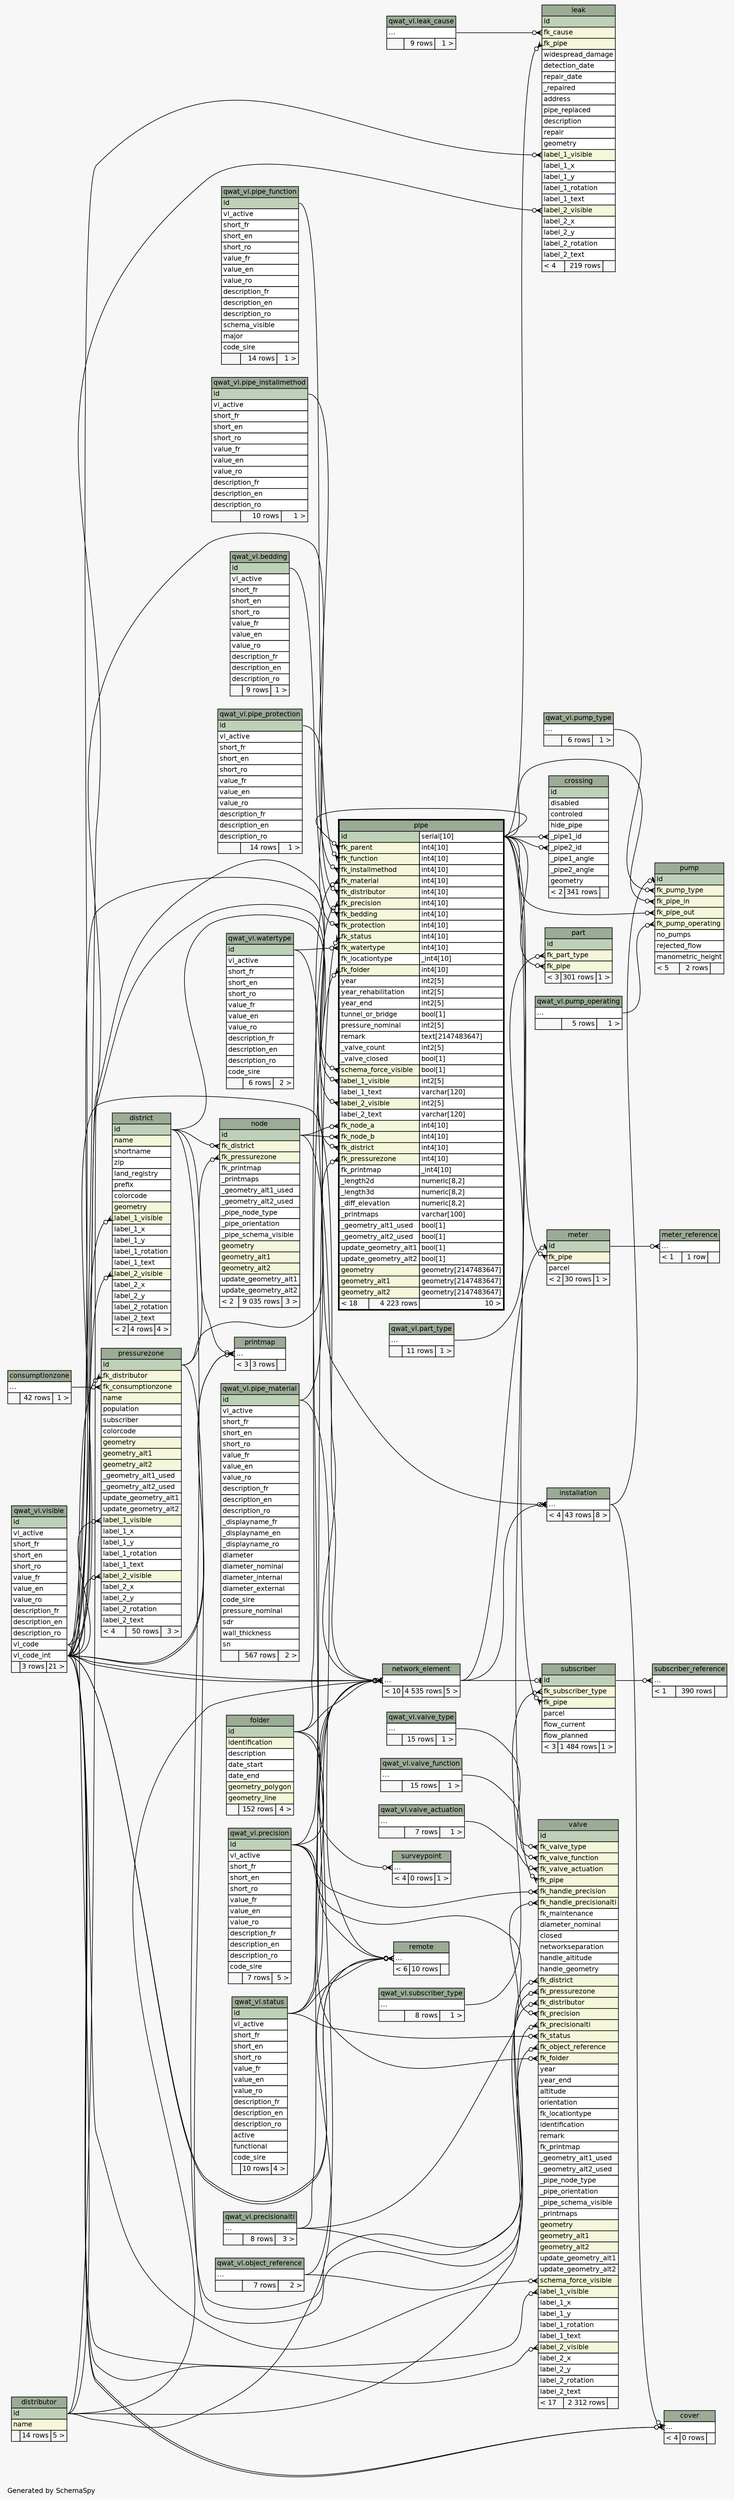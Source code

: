 // dot 2.38.0 on Linux 4.8.0-42-generic
// SchemaSpy rev 590
digraph "twoDegreesRelationshipsDiagram" {
  graph [
    rankdir="RL"
    bgcolor="#f7f7f7"
    label="\nGenerated by SchemaSpy"
    labeljust="l"
    nodesep="0.18"
    ranksep="0.46"
    fontname="Helvetica"
    fontsize="11"
  ];
  node [
    fontname="Helvetica"
    fontsize="11"
    shape="plaintext"
  ];
  edge [
    arrowsize="0.8"
  ];
  "cover":"elipses":w -> "installation":"elipses":e [arrowhead=none dir=back arrowtail=crowodot];
  "cover":"elipses":w -> "qwat_vl.visible":"vl_code_int":e [arrowhead=none dir=back arrowtail=crowodot];
  "cover":"elipses":w -> "qwat_vl.visible":"vl_code_int":e [arrowhead=none dir=back arrowtail=crowodot];
  "crossing":"_pipe1_id":w -> "pipe":"id.type":e [arrowhead=none dir=back arrowtail=crowodot];
  "crossing":"_pipe2_id":w -> "pipe":"id.type":e [arrowhead=none dir=back arrowtail=crowodot];
  "district":"label_1_visible":w -> "qwat_vl.visible":"vl_code_int":e [arrowhead=none dir=back arrowtail=crowodot];
  "district":"label_2_visible":w -> "qwat_vl.visible":"vl_code_int":e [arrowhead=none dir=back arrowtail=crowodot];
  "installation":"elipses":w -> "qwat_vl.watertype":"id":e [arrowhead=none dir=back arrowtail=crowodot];
  "installation":"elipses":w -> "network_element":"elipses":e [arrowhead=none dir=back arrowtail=teeodot];
  "leak":"fk_cause":w -> "qwat_vl.leak_cause":"elipses":e [arrowhead=none dir=back arrowtail=crowodot];
  "leak":"fk_pipe":w -> "pipe":"id.type":e [arrowhead=none dir=back arrowtail=crowodot];
  "leak":"label_1_visible":w -> "qwat_vl.visible":"vl_code_int":e [arrowhead=none dir=back arrowtail=crowodot];
  "leak":"label_2_visible":w -> "qwat_vl.visible":"vl_code_int":e [arrowhead=none dir=back arrowtail=crowodot];
  "meter":"fk_pipe":w -> "pipe":"id.type":e [arrowhead=none dir=back arrowtail=crowodot];
  "meter":"id":w -> "network_element":"elipses":e [arrowhead=none dir=back arrowtail=teeodot];
  "meter_reference":"elipses":w -> "meter":"id":e [arrowhead=none dir=back arrowtail=crowodot];
  "network_element":"elipses":w -> "distributor":"id":e [arrowhead=none dir=back arrowtail=crowodot];
  "network_element":"elipses":w -> "folder":"id":e [arrowhead=none dir=back arrowtail=crowodot];
  "network_element":"elipses":w -> "qwat_vl.object_reference":"elipses":e [arrowhead=none dir=back arrowtail=crowodot];
  "network_element":"elipses":w -> "qwat_vl.precision":"id":e [arrowhead=none dir=back arrowtail=crowodot];
  "network_element":"elipses":w -> "qwat_vl.precisionalti":"elipses":e [arrowhead=none dir=back arrowtail=crowodot];
  "network_element":"elipses":w -> "qwat_vl.status":"id":e [arrowhead=none dir=back arrowtail=crowodot];
  "network_element":"elipses":w -> "node":"id":e [arrowhead=none dir=back arrowtail=teeodot];
  "network_element":"elipses":w -> "qwat_vl.visible":"vl_code_int":e [arrowhead=none dir=back arrowtail=crowodot];
  "network_element":"elipses":w -> "qwat_vl.visible":"vl_code_int":e [arrowhead=none dir=back arrowtail=crowodot];
  "network_element":"elipses":w -> "qwat_vl.visible":"vl_code":e [arrowhead=none dir=back arrowtail=crowodot];
  "node":"fk_district":w -> "district":"id":e [arrowhead=none dir=back arrowtail=crowodot];
  "node":"fk_pressurezone":w -> "pressurezone":"id":e [arrowhead=none dir=back arrowtail=crowodot];
  "part":"fk_part_type":w -> "qwat_vl.part_type":"elipses":e [arrowhead=none dir=back arrowtail=crowodot];
  "part":"fk_pipe":w -> "pipe":"id.type":e [arrowhead=none dir=back arrowtail=crowodot];
  "pipe":"fk_bedding":w -> "qwat_vl.bedding":"id":e [arrowhead=none dir=back arrowtail=crowodot];
  "pipe":"fk_distributor":w -> "distributor":"id":e [arrowhead=none dir=back arrowtail=crowodot];
  "pipe":"fk_district":w -> "district":"id":e [arrowhead=none dir=back arrowtail=crowodot];
  "pipe":"fk_folder":w -> "folder":"id":e [arrowhead=none dir=back arrowtail=crowodot];
  "pipe":"fk_function":w -> "qwat_vl.pipe_function":"id":e [arrowhead=none dir=back arrowtail=crowodot];
  "pipe":"fk_installmethod":w -> "qwat_vl.pipe_installmethod":"id":e [arrowhead=none dir=back arrowtail=crowodot];
  "pipe":"fk_material":w -> "qwat_vl.pipe_material":"id":e [arrowhead=none dir=back arrowtail=crowodot];
  "pipe":"fk_node_a":w -> "node":"id":e [arrowhead=none dir=back arrowtail=crowodot];
  "pipe":"fk_node_b":w -> "node":"id":e [arrowhead=none dir=back arrowtail=crowodot];
  "pipe":"fk_parent":w -> "pipe":"id.type":e [arrowhead=none dir=back arrowtail=crowodot];
  "pipe":"fk_precision":w -> "qwat_vl.precision":"id":e [arrowhead=none dir=back arrowtail=crowodot];
  "pipe":"fk_pressurezone":w -> "pressurezone":"id":e [arrowhead=none dir=back arrowtail=crowodot];
  "pipe":"fk_protection":w -> "qwat_vl.pipe_protection":"id":e [arrowhead=none dir=back arrowtail=crowodot];
  "pipe":"fk_status":w -> "qwat_vl.status":"id":e [arrowhead=none dir=back arrowtail=crowodot];
  "pipe":"fk_watertype":w -> "qwat_vl.watertype":"id":e [arrowhead=none dir=back arrowtail=crowodot];
  "pipe":"label_1_visible":w -> "qwat_vl.visible":"vl_code_int":e [arrowhead=none dir=back arrowtail=crowodot];
  "pipe":"label_2_visible":w -> "qwat_vl.visible":"vl_code_int":e [arrowhead=none dir=back arrowtail=crowodot];
  "pipe":"schema_force_visible":w -> "qwat_vl.visible":"vl_code":e [arrowhead=none dir=back arrowtail=crowodot];
  "pressurezone":"fk_consumptionzone":w -> "consumptionzone":"elipses":e [arrowhead=none dir=back arrowtail=crowodot];
  "pressurezone":"fk_distributor":w -> "distributor":"id":e [arrowhead=none dir=back arrowtail=crowodot];
  "pressurezone":"label_1_visible":w -> "qwat_vl.visible":"vl_code_int":e [arrowhead=none dir=back arrowtail=crowodot];
  "pressurezone":"label_2_visible":w -> "qwat_vl.visible":"vl_code_int":e [arrowhead=none dir=back arrowtail=crowodot];
  "printmap":"elipses":w -> "district":"id":e [arrowhead=none dir=back arrowtail=crowodot];
  "printmap":"elipses":w -> "qwat_vl.visible":"vl_code_int":e [arrowhead=none dir=back arrowtail=crowodot];
  "printmap":"elipses":w -> "qwat_vl.visible":"vl_code_int":e [arrowhead=none dir=back arrowtail=crowodot];
  "pump":"fk_pipe_in":w -> "pipe":"id.type":e [arrowhead=none dir=back arrowtail=crowodot];
  "pump":"fk_pipe_out":w -> "pipe":"id.type":e [arrowhead=none dir=back arrowtail=crowodot];
  "pump":"fk_pump_operating":w -> "qwat_vl.pump_operating":"elipses":e [arrowhead=none dir=back arrowtail=crowodot];
  "pump":"fk_pump_type":w -> "qwat_vl.pump_type":"elipses":e [arrowhead=none dir=back arrowtail=crowodot];
  "pump":"id":w -> "installation":"elipses":e [arrowhead=none dir=back arrowtail=teeodot];
  "remote":"elipses":w -> "distributor":"id":e [arrowhead=none dir=back arrowtail=crowodot];
  "remote":"elipses":w -> "qwat_vl.pipe_material":"id":e [arrowhead=none dir=back arrowtail=crowodot];
  "remote":"elipses":w -> "qwat_vl.precision":"id":e [arrowhead=none dir=back arrowtail=crowodot];
  "remote":"elipses":w -> "qwat_vl.status":"id":e [arrowhead=none dir=back arrowtail=crowodot];
  "remote":"elipses":w -> "qwat_vl.visible":"vl_code_int":e [arrowhead=none dir=back arrowtail=crowodot];
  "remote":"elipses":w -> "qwat_vl.visible":"vl_code_int":e [arrowhead=none dir=back arrowtail=crowodot];
  "subscriber":"fk_pipe":w -> "pipe":"id.type":e [arrowhead=none dir=back arrowtail=crowodot];
  "subscriber":"fk_subscriber_type":w -> "qwat_vl.subscriber_type":"elipses":e [arrowhead=none dir=back arrowtail=crowodot];
  "subscriber":"id":w -> "network_element":"elipses":e [arrowhead=none dir=back arrowtail=teeodot];
  "subscriber_reference":"elipses":w -> "subscriber":"id":e [arrowhead=none dir=back arrowtail=crowodot];
  "surveypoint":"elipses":w -> "folder":"id":e [arrowhead=none dir=back arrowtail=crowodot];
  "valve":"fk_distributor":w -> "distributor":"id":e [arrowhead=none dir=back arrowtail=crowodot];
  "valve":"fk_district":w -> "district":"id":e [arrowhead=none dir=back arrowtail=crowodot];
  "valve":"fk_folder":w -> "folder":"id":e [arrowhead=none dir=back arrowtail=crowodot];
  "valve":"fk_handle_precision":w -> "qwat_vl.precision":"id":e [arrowhead=none dir=back arrowtail=crowodot];
  "valve":"fk_handle_precisionalti":w -> "qwat_vl.precisionalti":"elipses":e [arrowhead=none dir=back arrowtail=crowodot];
  "valve":"fk_object_reference":w -> "qwat_vl.object_reference":"elipses":e [arrowhead=none dir=back arrowtail=crowodot];
  "valve":"fk_pipe":w -> "pipe":"id.type":e [arrowhead=none dir=back arrowtail=crowodot];
  "valve":"fk_precision":w -> "qwat_vl.precision":"id":e [arrowhead=none dir=back arrowtail=crowodot];
  "valve":"fk_precisionalti":w -> "qwat_vl.precisionalti":"elipses":e [arrowhead=none dir=back arrowtail=crowodot];
  "valve":"fk_pressurezone":w -> "pressurezone":"id":e [arrowhead=none dir=back arrowtail=crowodot];
  "valve":"fk_status":w -> "qwat_vl.status":"id":e [arrowhead=none dir=back arrowtail=crowodot];
  "valve":"fk_valve_actuation":w -> "qwat_vl.valve_actuation":"elipses":e [arrowhead=none dir=back arrowtail=crowodot];
  "valve":"fk_valve_function":w -> "qwat_vl.valve_function":"elipses":e [arrowhead=none dir=back arrowtail=crowodot];
  "valve":"fk_valve_type":w -> "qwat_vl.valve_type":"elipses":e [arrowhead=none dir=back arrowtail=crowodot];
  "valve":"label_1_visible":w -> "qwat_vl.visible":"vl_code_int":e [arrowhead=none dir=back arrowtail=crowodot];
  "valve":"label_2_visible":w -> "qwat_vl.visible":"vl_code_int":e [arrowhead=none dir=back arrowtail=crowodot];
  "valve":"schema_force_visible":w -> "qwat_vl.visible":"vl_code":e [arrowhead=none dir=back arrowtail=crowodot];
  "qwat_vl.bedding" [
    label=<
    <TABLE BORDER="0" CELLBORDER="1" CELLSPACING="0" BGCOLOR="#ffffff">
      <TR><TD COLSPAN="3" BGCOLOR="#9bab96" ALIGN="CENTER">qwat_vl.bedding</TD></TR>
      <TR><TD PORT="id" COLSPAN="3" BGCOLOR="#bed1b8" ALIGN="LEFT">id</TD></TR>
      <TR><TD PORT="vl_active" COLSPAN="3" ALIGN="LEFT">vl_active</TD></TR>
      <TR><TD PORT="short_fr" COLSPAN="3" ALIGN="LEFT">short_fr</TD></TR>
      <TR><TD PORT="short_en" COLSPAN="3" ALIGN="LEFT">short_en</TD></TR>
      <TR><TD PORT="short_ro" COLSPAN="3" ALIGN="LEFT">short_ro</TD></TR>
      <TR><TD PORT="value_fr" COLSPAN="3" ALIGN="LEFT">value_fr</TD></TR>
      <TR><TD PORT="value_en" COLSPAN="3" ALIGN="LEFT">value_en</TD></TR>
      <TR><TD PORT="value_ro" COLSPAN="3" ALIGN="LEFT">value_ro</TD></TR>
      <TR><TD PORT="description_fr" COLSPAN="3" ALIGN="LEFT">description_fr</TD></TR>
      <TR><TD PORT="description_en" COLSPAN="3" ALIGN="LEFT">description_en</TD></TR>
      <TR><TD PORT="description_ro" COLSPAN="3" ALIGN="LEFT">description_ro</TD></TR>
      <TR><TD ALIGN="LEFT" BGCOLOR="#f7f7f7">  </TD><TD ALIGN="RIGHT" BGCOLOR="#f7f7f7">9 rows</TD><TD ALIGN="RIGHT" BGCOLOR="#f7f7f7">1 &gt;</TD></TR>
    </TABLE>>
    URL="../../qwat_vl/tables/bedding.html"
    tooltip="qwat_vl.bedding"
  ];
  "consumptionzone" [
    label=<
    <TABLE BORDER="0" CELLBORDER="1" CELLSPACING="0" BGCOLOR="#ffffff">
      <TR><TD COLSPAN="3" BGCOLOR="#9bab96" ALIGN="CENTER">consumptionzone</TD></TR>
      <TR><TD PORT="elipses" COLSPAN="3" ALIGN="LEFT">...</TD></TR>
      <TR><TD ALIGN="LEFT" BGCOLOR="#f7f7f7">  </TD><TD ALIGN="RIGHT" BGCOLOR="#f7f7f7">42 rows</TD><TD ALIGN="RIGHT" BGCOLOR="#f7f7f7">1 &gt;</TD></TR>
    </TABLE>>
    URL="consumptionzone.html"
    tooltip="consumptionzone"
  ];
  "cover" [
    label=<
    <TABLE BORDER="0" CELLBORDER="1" CELLSPACING="0" BGCOLOR="#ffffff">
      <TR><TD COLSPAN="3" BGCOLOR="#9bab96" ALIGN="CENTER">cover</TD></TR>
      <TR><TD PORT="elipses" COLSPAN="3" ALIGN="LEFT">...</TD></TR>
      <TR><TD ALIGN="LEFT" BGCOLOR="#f7f7f7">&lt; 4</TD><TD ALIGN="RIGHT" BGCOLOR="#f7f7f7">0 rows</TD><TD ALIGN="RIGHT" BGCOLOR="#f7f7f7">  </TD></TR>
    </TABLE>>
    URL="cover.html"
    tooltip="cover"
  ];
  "crossing" [
    label=<
    <TABLE BORDER="0" CELLBORDER="1" CELLSPACING="0" BGCOLOR="#ffffff">
      <TR><TD COLSPAN="3" BGCOLOR="#9bab96" ALIGN="CENTER">crossing</TD></TR>
      <TR><TD PORT="id" COLSPAN="3" BGCOLOR="#bed1b8" ALIGN="LEFT">id</TD></TR>
      <TR><TD PORT="disabled" COLSPAN="3" ALIGN="LEFT">disabled</TD></TR>
      <TR><TD PORT="controled" COLSPAN="3" ALIGN="LEFT">controled</TD></TR>
      <TR><TD PORT="hide_pipe" COLSPAN="3" ALIGN="LEFT">hide_pipe</TD></TR>
      <TR><TD PORT="_pipe1_id" COLSPAN="3" ALIGN="LEFT">_pipe1_id</TD></TR>
      <TR><TD PORT="_pipe2_id" COLSPAN="3" ALIGN="LEFT">_pipe2_id</TD></TR>
      <TR><TD PORT="_pipe1_angle" COLSPAN="3" ALIGN="LEFT">_pipe1_angle</TD></TR>
      <TR><TD PORT="_pipe2_angle" COLSPAN="3" ALIGN="LEFT">_pipe2_angle</TD></TR>
      <TR><TD PORT="geometry" COLSPAN="3" ALIGN="LEFT">geometry</TD></TR>
      <TR><TD ALIGN="LEFT" BGCOLOR="#f7f7f7">&lt; 2</TD><TD ALIGN="RIGHT" BGCOLOR="#f7f7f7">341 rows</TD><TD ALIGN="RIGHT" BGCOLOR="#f7f7f7">  </TD></TR>
    </TABLE>>
    URL="crossing.html"
    tooltip="crossing"
  ];
  "distributor" [
    label=<
    <TABLE BORDER="0" CELLBORDER="1" CELLSPACING="0" BGCOLOR="#ffffff">
      <TR><TD COLSPAN="3" BGCOLOR="#9bab96" ALIGN="CENTER">distributor</TD></TR>
      <TR><TD PORT="id" COLSPAN="3" BGCOLOR="#bed1b8" ALIGN="LEFT">id</TD></TR>
      <TR><TD PORT="name" COLSPAN="3" BGCOLOR="#f4f7da" ALIGN="LEFT">name</TD></TR>
      <TR><TD ALIGN="LEFT" BGCOLOR="#f7f7f7">  </TD><TD ALIGN="RIGHT" BGCOLOR="#f7f7f7">14 rows</TD><TD ALIGN="RIGHT" BGCOLOR="#f7f7f7">5 &gt;</TD></TR>
    </TABLE>>
    URL="distributor.html"
    tooltip="distributor"
  ];
  "district" [
    label=<
    <TABLE BORDER="0" CELLBORDER="1" CELLSPACING="0" BGCOLOR="#ffffff">
      <TR><TD COLSPAN="3" BGCOLOR="#9bab96" ALIGN="CENTER">district</TD></TR>
      <TR><TD PORT="id" COLSPAN="3" BGCOLOR="#bed1b8" ALIGN="LEFT">id</TD></TR>
      <TR><TD PORT="name" COLSPAN="3" BGCOLOR="#f4f7da" ALIGN="LEFT">name</TD></TR>
      <TR><TD PORT="shortname" COLSPAN="3" ALIGN="LEFT">shortname</TD></TR>
      <TR><TD PORT="zip" COLSPAN="3" ALIGN="LEFT">zip</TD></TR>
      <TR><TD PORT="land_registry" COLSPAN="3" ALIGN="LEFT">land_registry</TD></TR>
      <TR><TD PORT="prefix" COLSPAN="3" ALIGN="LEFT">prefix</TD></TR>
      <TR><TD PORT="colorcode" COLSPAN="3" ALIGN="LEFT">colorcode</TD></TR>
      <TR><TD PORT="geometry" COLSPAN="3" BGCOLOR="#f4f7da" ALIGN="LEFT">geometry</TD></TR>
      <TR><TD PORT="label_1_visible" COLSPAN="3" BGCOLOR="#f4f7da" ALIGN="LEFT">label_1_visible</TD></TR>
      <TR><TD PORT="label_1_x" COLSPAN="3" ALIGN="LEFT">label_1_x</TD></TR>
      <TR><TD PORT="label_1_y" COLSPAN="3" ALIGN="LEFT">label_1_y</TD></TR>
      <TR><TD PORT="label_1_rotation" COLSPAN="3" ALIGN="LEFT">label_1_rotation</TD></TR>
      <TR><TD PORT="label_1_text" COLSPAN="3" ALIGN="LEFT">label_1_text</TD></TR>
      <TR><TD PORT="label_2_visible" COLSPAN="3" BGCOLOR="#f4f7da" ALIGN="LEFT">label_2_visible</TD></TR>
      <TR><TD PORT="label_2_x" COLSPAN="3" ALIGN="LEFT">label_2_x</TD></TR>
      <TR><TD PORT="label_2_y" COLSPAN="3" ALIGN="LEFT">label_2_y</TD></TR>
      <TR><TD PORT="label_2_rotation" COLSPAN="3" ALIGN="LEFT">label_2_rotation</TD></TR>
      <TR><TD PORT="label_2_text" COLSPAN="3" ALIGN="LEFT">label_2_text</TD></TR>
      <TR><TD ALIGN="LEFT" BGCOLOR="#f7f7f7">&lt; 2</TD><TD ALIGN="RIGHT" BGCOLOR="#f7f7f7">4 rows</TD><TD ALIGN="RIGHT" BGCOLOR="#f7f7f7">4 &gt;</TD></TR>
    </TABLE>>
    URL="district.html"
    tooltip="district"
  ];
  "folder" [
    label=<
    <TABLE BORDER="0" CELLBORDER="1" CELLSPACING="0" BGCOLOR="#ffffff">
      <TR><TD COLSPAN="3" BGCOLOR="#9bab96" ALIGN="CENTER">folder</TD></TR>
      <TR><TD PORT="id" COLSPAN="3" BGCOLOR="#bed1b8" ALIGN="LEFT">id</TD></TR>
      <TR><TD PORT="identification" COLSPAN="3" BGCOLOR="#f4f7da" ALIGN="LEFT">identification</TD></TR>
      <TR><TD PORT="description" COLSPAN="3" ALIGN="LEFT">description</TD></TR>
      <TR><TD PORT="date_start" COLSPAN="3" ALIGN="LEFT">date_start</TD></TR>
      <TR><TD PORT="date_end" COLSPAN="3" ALIGN="LEFT">date_end</TD></TR>
      <TR><TD PORT="geometry_polygon" COLSPAN="3" BGCOLOR="#f4f7da" ALIGN="LEFT">geometry_polygon</TD></TR>
      <TR><TD PORT="geometry_line" COLSPAN="3" BGCOLOR="#f4f7da" ALIGN="LEFT">geometry_line</TD></TR>
      <TR><TD ALIGN="LEFT" BGCOLOR="#f7f7f7">  </TD><TD ALIGN="RIGHT" BGCOLOR="#f7f7f7">152 rows</TD><TD ALIGN="RIGHT" BGCOLOR="#f7f7f7">4 &gt;</TD></TR>
    </TABLE>>
    URL="folder.html"
    tooltip="folder"
  ];
  "installation" [
    label=<
    <TABLE BORDER="0" CELLBORDER="1" CELLSPACING="0" BGCOLOR="#ffffff">
      <TR><TD COLSPAN="3" BGCOLOR="#9bab96" ALIGN="CENTER">installation</TD></TR>
      <TR><TD PORT="elipses" COLSPAN="3" ALIGN="LEFT">...</TD></TR>
      <TR><TD ALIGN="LEFT" BGCOLOR="#f7f7f7">&lt; 4</TD><TD ALIGN="RIGHT" BGCOLOR="#f7f7f7">43 rows</TD><TD ALIGN="RIGHT" BGCOLOR="#f7f7f7">8 &gt;</TD></TR>
    </TABLE>>
    URL="installation.html"
    tooltip="installation"
  ];
  "leak" [
    label=<
    <TABLE BORDER="0" CELLBORDER="1" CELLSPACING="0" BGCOLOR="#ffffff">
      <TR><TD COLSPAN="3" BGCOLOR="#9bab96" ALIGN="CENTER">leak</TD></TR>
      <TR><TD PORT="id" COLSPAN="3" BGCOLOR="#bed1b8" ALIGN="LEFT">id</TD></TR>
      <TR><TD PORT="fk_cause" COLSPAN="3" BGCOLOR="#f4f7da" ALIGN="LEFT">fk_cause</TD></TR>
      <TR><TD PORT="fk_pipe" COLSPAN="3" BGCOLOR="#f4f7da" ALIGN="LEFT">fk_pipe</TD></TR>
      <TR><TD PORT="widespread_damage" COLSPAN="3" ALIGN="LEFT">widespread_damage</TD></TR>
      <TR><TD PORT="detection_date" COLSPAN="3" ALIGN="LEFT">detection_date</TD></TR>
      <TR><TD PORT="repair_date" COLSPAN="3" ALIGN="LEFT">repair_date</TD></TR>
      <TR><TD PORT="_repaired" COLSPAN="3" ALIGN="LEFT">_repaired</TD></TR>
      <TR><TD PORT="address" COLSPAN="3" ALIGN="LEFT">address</TD></TR>
      <TR><TD PORT="pipe_replaced" COLSPAN="3" ALIGN="LEFT">pipe_replaced</TD></TR>
      <TR><TD PORT="description" COLSPAN="3" ALIGN="LEFT">description</TD></TR>
      <TR><TD PORT="repair" COLSPAN="3" ALIGN="LEFT">repair</TD></TR>
      <TR><TD PORT="geometry" COLSPAN="3" ALIGN="LEFT">geometry</TD></TR>
      <TR><TD PORT="label_1_visible" COLSPAN="3" BGCOLOR="#f4f7da" ALIGN="LEFT">label_1_visible</TD></TR>
      <TR><TD PORT="label_1_x" COLSPAN="3" ALIGN="LEFT">label_1_x</TD></TR>
      <TR><TD PORT="label_1_y" COLSPAN="3" ALIGN="LEFT">label_1_y</TD></TR>
      <TR><TD PORT="label_1_rotation" COLSPAN="3" ALIGN="LEFT">label_1_rotation</TD></TR>
      <TR><TD PORT="label_1_text" COLSPAN="3" ALIGN="LEFT">label_1_text</TD></TR>
      <TR><TD PORT="label_2_visible" COLSPAN="3" BGCOLOR="#f4f7da" ALIGN="LEFT">label_2_visible</TD></TR>
      <TR><TD PORT="label_2_x" COLSPAN="3" ALIGN="LEFT">label_2_x</TD></TR>
      <TR><TD PORT="label_2_y" COLSPAN="3" ALIGN="LEFT">label_2_y</TD></TR>
      <TR><TD PORT="label_2_rotation" COLSPAN="3" ALIGN="LEFT">label_2_rotation</TD></TR>
      <TR><TD PORT="label_2_text" COLSPAN="3" ALIGN="LEFT">label_2_text</TD></TR>
      <TR><TD ALIGN="LEFT" BGCOLOR="#f7f7f7">&lt; 4</TD><TD ALIGN="RIGHT" BGCOLOR="#f7f7f7">219 rows</TD><TD ALIGN="RIGHT" BGCOLOR="#f7f7f7">  </TD></TR>
    </TABLE>>
    URL="leak.html"
    tooltip="leak"
  ];
  "qwat_vl.leak_cause" [
    label=<
    <TABLE BORDER="0" CELLBORDER="1" CELLSPACING="0" BGCOLOR="#ffffff">
      <TR><TD COLSPAN="3" BGCOLOR="#9bab96" ALIGN="CENTER">qwat_vl.leak_cause</TD></TR>
      <TR><TD PORT="elipses" COLSPAN="3" ALIGN="LEFT">...</TD></TR>
      <TR><TD ALIGN="LEFT" BGCOLOR="#f7f7f7">  </TD><TD ALIGN="RIGHT" BGCOLOR="#f7f7f7">9 rows</TD><TD ALIGN="RIGHT" BGCOLOR="#f7f7f7">1 &gt;</TD></TR>
    </TABLE>>
    URL="../../qwat_vl/tables/leak_cause.html"
    tooltip="qwat_vl.leak_cause"
  ];
  "meter" [
    label=<
    <TABLE BORDER="0" CELLBORDER="1" CELLSPACING="0" BGCOLOR="#ffffff">
      <TR><TD COLSPAN="3" BGCOLOR="#9bab96" ALIGN="CENTER">meter</TD></TR>
      <TR><TD PORT="id" COLSPAN="3" BGCOLOR="#bed1b8" ALIGN="LEFT">id</TD></TR>
      <TR><TD PORT="fk_pipe" COLSPAN="3" BGCOLOR="#f4f7da" ALIGN="LEFT">fk_pipe</TD></TR>
      <TR><TD PORT="parcel" COLSPAN="3" ALIGN="LEFT">parcel</TD></TR>
      <TR><TD ALIGN="LEFT" BGCOLOR="#f7f7f7">&lt; 2</TD><TD ALIGN="RIGHT" BGCOLOR="#f7f7f7">30 rows</TD><TD ALIGN="RIGHT" BGCOLOR="#f7f7f7">1 &gt;</TD></TR>
    </TABLE>>
    URL="meter.html"
    tooltip="meter"
  ];
  "meter_reference" [
    label=<
    <TABLE BORDER="0" CELLBORDER="1" CELLSPACING="0" BGCOLOR="#ffffff">
      <TR><TD COLSPAN="3" BGCOLOR="#9bab96" ALIGN="CENTER">meter_reference</TD></TR>
      <TR><TD PORT="elipses" COLSPAN="3" ALIGN="LEFT">...</TD></TR>
      <TR><TD ALIGN="LEFT" BGCOLOR="#f7f7f7">&lt; 1</TD><TD ALIGN="RIGHT" BGCOLOR="#f7f7f7">1 row</TD><TD ALIGN="RIGHT" BGCOLOR="#f7f7f7">  </TD></TR>
    </TABLE>>
    URL="meter_reference.html"
    tooltip="meter_reference"
  ];
  "network_element" [
    label=<
    <TABLE BORDER="0" CELLBORDER="1" CELLSPACING="0" BGCOLOR="#ffffff">
      <TR><TD COLSPAN="3" BGCOLOR="#9bab96" ALIGN="CENTER">network_element</TD></TR>
      <TR><TD PORT="elipses" COLSPAN="3" ALIGN="LEFT">...</TD></TR>
      <TR><TD ALIGN="LEFT" BGCOLOR="#f7f7f7">&lt; 10</TD><TD ALIGN="RIGHT" BGCOLOR="#f7f7f7">4 535 rows</TD><TD ALIGN="RIGHT" BGCOLOR="#f7f7f7">5 &gt;</TD></TR>
    </TABLE>>
    URL="network_element.html"
    tooltip="network_element"
  ];
  "node" [
    label=<
    <TABLE BORDER="0" CELLBORDER="1" CELLSPACING="0" BGCOLOR="#ffffff">
      <TR><TD COLSPAN="3" BGCOLOR="#9bab96" ALIGN="CENTER">node</TD></TR>
      <TR><TD PORT="id" COLSPAN="3" BGCOLOR="#bed1b8" ALIGN="LEFT">id</TD></TR>
      <TR><TD PORT="fk_district" COLSPAN="3" BGCOLOR="#f4f7da" ALIGN="LEFT">fk_district</TD></TR>
      <TR><TD PORT="fk_pressurezone" COLSPAN="3" BGCOLOR="#f4f7da" ALIGN="LEFT">fk_pressurezone</TD></TR>
      <TR><TD PORT="fk_printmap" COLSPAN="3" ALIGN="LEFT">fk_printmap</TD></TR>
      <TR><TD PORT="_printmaps" COLSPAN="3" ALIGN="LEFT">_printmaps</TD></TR>
      <TR><TD PORT="_geometry_alt1_used" COLSPAN="3" ALIGN="LEFT">_geometry_alt1_used</TD></TR>
      <TR><TD PORT="_geometry_alt2_used" COLSPAN="3" ALIGN="LEFT">_geometry_alt2_used</TD></TR>
      <TR><TD PORT="_pipe_node_type" COLSPAN="3" ALIGN="LEFT">_pipe_node_type</TD></TR>
      <TR><TD PORT="_pipe_orientation" COLSPAN="3" ALIGN="LEFT">_pipe_orientation</TD></TR>
      <TR><TD PORT="_pipe_schema_visible" COLSPAN="3" ALIGN="LEFT">_pipe_schema_visible</TD></TR>
      <TR><TD PORT="geometry" COLSPAN="3" BGCOLOR="#f4f7da" ALIGN="LEFT">geometry</TD></TR>
      <TR><TD PORT="geometry_alt1" COLSPAN="3" BGCOLOR="#f4f7da" ALIGN="LEFT">geometry_alt1</TD></TR>
      <TR><TD PORT="geometry_alt2" COLSPAN="3" BGCOLOR="#f4f7da" ALIGN="LEFT">geometry_alt2</TD></TR>
      <TR><TD PORT="update_geometry_alt1" COLSPAN="3" ALIGN="LEFT">update_geometry_alt1</TD></TR>
      <TR><TD PORT="update_geometry_alt2" COLSPAN="3" ALIGN="LEFT">update_geometry_alt2</TD></TR>
      <TR><TD ALIGN="LEFT" BGCOLOR="#f7f7f7">&lt; 2</TD><TD ALIGN="RIGHT" BGCOLOR="#f7f7f7">9 035 rows</TD><TD ALIGN="RIGHT" BGCOLOR="#f7f7f7">3 &gt;</TD></TR>
    </TABLE>>
    URL="node.html"
    tooltip="node"
  ];
  "qwat_vl.object_reference" [
    label=<
    <TABLE BORDER="0" CELLBORDER="1" CELLSPACING="0" BGCOLOR="#ffffff">
      <TR><TD COLSPAN="3" BGCOLOR="#9bab96" ALIGN="CENTER">qwat_vl.object_reference</TD></TR>
      <TR><TD PORT="elipses" COLSPAN="3" ALIGN="LEFT">...</TD></TR>
      <TR><TD ALIGN="LEFT" BGCOLOR="#f7f7f7">  </TD><TD ALIGN="RIGHT" BGCOLOR="#f7f7f7">7 rows</TD><TD ALIGN="RIGHT" BGCOLOR="#f7f7f7">2 &gt;</TD></TR>
    </TABLE>>
    URL="../../qwat_vl/tables/object_reference.html"
    tooltip="qwat_vl.object_reference"
  ];
  "part" [
    label=<
    <TABLE BORDER="0" CELLBORDER="1" CELLSPACING="0" BGCOLOR="#ffffff">
      <TR><TD COLSPAN="3" BGCOLOR="#9bab96" ALIGN="CENTER">part</TD></TR>
      <TR><TD PORT="id" COLSPAN="3" BGCOLOR="#bed1b8" ALIGN="LEFT">id</TD></TR>
      <TR><TD PORT="fk_part_type" COLSPAN="3" BGCOLOR="#f4f7da" ALIGN="LEFT">fk_part_type</TD></TR>
      <TR><TD PORT="fk_pipe" COLSPAN="3" BGCOLOR="#f4f7da" ALIGN="LEFT">fk_pipe</TD></TR>
      <TR><TD ALIGN="LEFT" BGCOLOR="#f7f7f7">&lt; 3</TD><TD ALIGN="RIGHT" BGCOLOR="#f7f7f7">301 rows</TD><TD ALIGN="RIGHT" BGCOLOR="#f7f7f7">1 &gt;</TD></TR>
    </TABLE>>
    URL="part.html"
    tooltip="part"
  ];
  "qwat_vl.part_type" [
    label=<
    <TABLE BORDER="0" CELLBORDER="1" CELLSPACING="0" BGCOLOR="#ffffff">
      <TR><TD COLSPAN="3" BGCOLOR="#9bab96" ALIGN="CENTER">qwat_vl.part_type</TD></TR>
      <TR><TD PORT="elipses" COLSPAN="3" ALIGN="LEFT">...</TD></TR>
      <TR><TD ALIGN="LEFT" BGCOLOR="#f7f7f7">  </TD><TD ALIGN="RIGHT" BGCOLOR="#f7f7f7">11 rows</TD><TD ALIGN="RIGHT" BGCOLOR="#f7f7f7">1 &gt;</TD></TR>
    </TABLE>>
    URL="../../qwat_vl/tables/part_type.html"
    tooltip="qwat_vl.part_type"
  ];
  "pipe" [
    label=<
    <TABLE BORDER="2" CELLBORDER="1" CELLSPACING="0" BGCOLOR="#ffffff">
      <TR><TD COLSPAN="3" BGCOLOR="#9bab96" ALIGN="CENTER">pipe</TD></TR>
      <TR><TD PORT="id" COLSPAN="2" BGCOLOR="#bed1b8" ALIGN="LEFT">id</TD><TD PORT="id.type" ALIGN="LEFT">serial[10]</TD></TR>
      <TR><TD PORT="fk_parent" COLSPAN="2" BGCOLOR="#f4f7da" ALIGN="LEFT">fk_parent</TD><TD PORT="fk_parent.type" ALIGN="LEFT">int4[10]</TD></TR>
      <TR><TD PORT="fk_function" COLSPAN="2" BGCOLOR="#f4f7da" ALIGN="LEFT">fk_function</TD><TD PORT="fk_function.type" ALIGN="LEFT">int4[10]</TD></TR>
      <TR><TD PORT="fk_installmethod" COLSPAN="2" BGCOLOR="#f4f7da" ALIGN="LEFT">fk_installmethod</TD><TD PORT="fk_installmethod.type" ALIGN="LEFT">int4[10]</TD></TR>
      <TR><TD PORT="fk_material" COLSPAN="2" BGCOLOR="#f4f7da" ALIGN="LEFT">fk_material</TD><TD PORT="fk_material.type" ALIGN="LEFT">int4[10]</TD></TR>
      <TR><TD PORT="fk_distributor" COLSPAN="2" BGCOLOR="#f4f7da" ALIGN="LEFT">fk_distributor</TD><TD PORT="fk_distributor.type" ALIGN="LEFT">int4[10]</TD></TR>
      <TR><TD PORT="fk_precision" COLSPAN="2" BGCOLOR="#f4f7da" ALIGN="LEFT">fk_precision</TD><TD PORT="fk_precision.type" ALIGN="LEFT">int4[10]</TD></TR>
      <TR><TD PORT="fk_bedding" COLSPAN="2" BGCOLOR="#f4f7da" ALIGN="LEFT">fk_bedding</TD><TD PORT="fk_bedding.type" ALIGN="LEFT">int4[10]</TD></TR>
      <TR><TD PORT="fk_protection" COLSPAN="2" BGCOLOR="#f4f7da" ALIGN="LEFT">fk_protection</TD><TD PORT="fk_protection.type" ALIGN="LEFT">int4[10]</TD></TR>
      <TR><TD PORT="fk_status" COLSPAN="2" BGCOLOR="#f4f7da" ALIGN="LEFT">fk_status</TD><TD PORT="fk_status.type" ALIGN="LEFT">int4[10]</TD></TR>
      <TR><TD PORT="fk_watertype" COLSPAN="2" BGCOLOR="#f4f7da" ALIGN="LEFT">fk_watertype</TD><TD PORT="fk_watertype.type" ALIGN="LEFT">int4[10]</TD></TR>
      <TR><TD PORT="fk_locationtype" COLSPAN="2" ALIGN="LEFT">fk_locationtype</TD><TD PORT="fk_locationtype.type" ALIGN="LEFT">_int4[10]</TD></TR>
      <TR><TD PORT="fk_folder" COLSPAN="2" BGCOLOR="#f4f7da" ALIGN="LEFT">fk_folder</TD><TD PORT="fk_folder.type" ALIGN="LEFT">int4[10]</TD></TR>
      <TR><TD PORT="year" COLSPAN="2" ALIGN="LEFT">year</TD><TD PORT="year.type" ALIGN="LEFT">int2[5]</TD></TR>
      <TR><TD PORT="year_rehabilitation" COLSPAN="2" ALIGN="LEFT">year_rehabilitation</TD><TD PORT="year_rehabilitation.type" ALIGN="LEFT">int2[5]</TD></TR>
      <TR><TD PORT="year_end" COLSPAN="2" ALIGN="LEFT">year_end</TD><TD PORT="year_end.type" ALIGN="LEFT">int2[5]</TD></TR>
      <TR><TD PORT="tunnel_or_bridge" COLSPAN="2" ALIGN="LEFT">tunnel_or_bridge</TD><TD PORT="tunnel_or_bridge.type" ALIGN="LEFT">bool[1]</TD></TR>
      <TR><TD PORT="pressure_nominal" COLSPAN="2" ALIGN="LEFT">pressure_nominal</TD><TD PORT="pressure_nominal.type" ALIGN="LEFT">int2[5]</TD></TR>
      <TR><TD PORT="remark" COLSPAN="2" ALIGN="LEFT">remark</TD><TD PORT="remark.type" ALIGN="LEFT">text[2147483647]</TD></TR>
      <TR><TD PORT="_valve_count" COLSPAN="2" ALIGN="LEFT">_valve_count</TD><TD PORT="_valve_count.type" ALIGN="LEFT">int2[5]</TD></TR>
      <TR><TD PORT="_valve_closed" COLSPAN="2" ALIGN="LEFT">_valve_closed</TD><TD PORT="_valve_closed.type" ALIGN="LEFT">bool[1]</TD></TR>
      <TR><TD PORT="schema_force_visible" COLSPAN="2" BGCOLOR="#f4f7da" ALIGN="LEFT">schema_force_visible</TD><TD PORT="schema_force_visible.type" ALIGN="LEFT">bool[1]</TD></TR>
      <TR><TD PORT="label_1_visible" COLSPAN="2" BGCOLOR="#f4f7da" ALIGN="LEFT">label_1_visible</TD><TD PORT="label_1_visible.type" ALIGN="LEFT">int2[5]</TD></TR>
      <TR><TD PORT="label_1_text" COLSPAN="2" ALIGN="LEFT">label_1_text</TD><TD PORT="label_1_text.type" ALIGN="LEFT">varchar[120]</TD></TR>
      <TR><TD PORT="label_2_visible" COLSPAN="2" BGCOLOR="#f4f7da" ALIGN="LEFT">label_2_visible</TD><TD PORT="label_2_visible.type" ALIGN="LEFT">int2[5]</TD></TR>
      <TR><TD PORT="label_2_text" COLSPAN="2" ALIGN="LEFT">label_2_text</TD><TD PORT="label_2_text.type" ALIGN="LEFT">varchar[120]</TD></TR>
      <TR><TD PORT="fk_node_a" COLSPAN="2" BGCOLOR="#f4f7da" ALIGN="LEFT">fk_node_a</TD><TD PORT="fk_node_a.type" ALIGN="LEFT">int4[10]</TD></TR>
      <TR><TD PORT="fk_node_b" COLSPAN="2" BGCOLOR="#f4f7da" ALIGN="LEFT">fk_node_b</TD><TD PORT="fk_node_b.type" ALIGN="LEFT">int4[10]</TD></TR>
      <TR><TD PORT="fk_district" COLSPAN="2" BGCOLOR="#f4f7da" ALIGN="LEFT">fk_district</TD><TD PORT="fk_district.type" ALIGN="LEFT">int4[10]</TD></TR>
      <TR><TD PORT="fk_pressurezone" COLSPAN="2" BGCOLOR="#f4f7da" ALIGN="LEFT">fk_pressurezone</TD><TD PORT="fk_pressurezone.type" ALIGN="LEFT">int4[10]</TD></TR>
      <TR><TD PORT="fk_printmap" COLSPAN="2" ALIGN="LEFT">fk_printmap</TD><TD PORT="fk_printmap.type" ALIGN="LEFT">_int4[10]</TD></TR>
      <TR><TD PORT="_length2d" COLSPAN="2" ALIGN="LEFT">_length2d</TD><TD PORT="_length2d.type" ALIGN="LEFT">numeric[8,2]</TD></TR>
      <TR><TD PORT="_length3d" COLSPAN="2" ALIGN="LEFT">_length3d</TD><TD PORT="_length3d.type" ALIGN="LEFT">numeric[8,2]</TD></TR>
      <TR><TD PORT="_diff_elevation" COLSPAN="2" ALIGN="LEFT">_diff_elevation</TD><TD PORT="_diff_elevation.type" ALIGN="LEFT">numeric[8,2]</TD></TR>
      <TR><TD PORT="_printmaps" COLSPAN="2" ALIGN="LEFT">_printmaps</TD><TD PORT="_printmaps.type" ALIGN="LEFT">varchar[100]</TD></TR>
      <TR><TD PORT="_geometry_alt1_used" COLSPAN="2" ALIGN="LEFT">_geometry_alt1_used</TD><TD PORT="_geometry_alt1_used.type" ALIGN="LEFT">bool[1]</TD></TR>
      <TR><TD PORT="_geometry_alt2_used" COLSPAN="2" ALIGN="LEFT">_geometry_alt2_used</TD><TD PORT="_geometry_alt2_used.type" ALIGN="LEFT">bool[1]</TD></TR>
      <TR><TD PORT="update_geometry_alt1" COLSPAN="2" ALIGN="LEFT">update_geometry_alt1</TD><TD PORT="update_geometry_alt1.type" ALIGN="LEFT">bool[1]</TD></TR>
      <TR><TD PORT="update_geometry_alt2" COLSPAN="2" ALIGN="LEFT">update_geometry_alt2</TD><TD PORT="update_geometry_alt2.type" ALIGN="LEFT">bool[1]</TD></TR>
      <TR><TD PORT="geometry" COLSPAN="2" BGCOLOR="#f4f7da" ALIGN="LEFT">geometry</TD><TD PORT="geometry.type" ALIGN="LEFT">geometry[2147483647]</TD></TR>
      <TR><TD PORT="geometry_alt1" COLSPAN="2" BGCOLOR="#f4f7da" ALIGN="LEFT">geometry_alt1</TD><TD PORT="geometry_alt1.type" ALIGN="LEFT">geometry[2147483647]</TD></TR>
      <TR><TD PORT="geometry_alt2" COLSPAN="2" BGCOLOR="#f4f7da" ALIGN="LEFT">geometry_alt2</TD><TD PORT="geometry_alt2.type" ALIGN="LEFT">geometry[2147483647]</TD></TR>
      <TR><TD ALIGN="LEFT" BGCOLOR="#f7f7f7">&lt; 18</TD><TD ALIGN="RIGHT" BGCOLOR="#f7f7f7">4 223 rows</TD><TD ALIGN="RIGHT" BGCOLOR="#f7f7f7">10 &gt;</TD></TR>
    </TABLE>>
    URL="pipe.html"
    tooltip="pipe"
  ];
  "qwat_vl.pipe_function" [
    label=<
    <TABLE BORDER="0" CELLBORDER="1" CELLSPACING="0" BGCOLOR="#ffffff">
      <TR><TD COLSPAN="3" BGCOLOR="#9bab96" ALIGN="CENTER">qwat_vl.pipe_function</TD></TR>
      <TR><TD PORT="id" COLSPAN="3" BGCOLOR="#bed1b8" ALIGN="LEFT">id</TD></TR>
      <TR><TD PORT="vl_active" COLSPAN="3" ALIGN="LEFT">vl_active</TD></TR>
      <TR><TD PORT="short_fr" COLSPAN="3" ALIGN="LEFT">short_fr</TD></TR>
      <TR><TD PORT="short_en" COLSPAN="3" ALIGN="LEFT">short_en</TD></TR>
      <TR><TD PORT="short_ro" COLSPAN="3" ALIGN="LEFT">short_ro</TD></TR>
      <TR><TD PORT="value_fr" COLSPAN="3" ALIGN="LEFT">value_fr</TD></TR>
      <TR><TD PORT="value_en" COLSPAN="3" ALIGN="LEFT">value_en</TD></TR>
      <TR><TD PORT="value_ro" COLSPAN="3" ALIGN="LEFT">value_ro</TD></TR>
      <TR><TD PORT="description_fr" COLSPAN="3" ALIGN="LEFT">description_fr</TD></TR>
      <TR><TD PORT="description_en" COLSPAN="3" ALIGN="LEFT">description_en</TD></TR>
      <TR><TD PORT="description_ro" COLSPAN="3" ALIGN="LEFT">description_ro</TD></TR>
      <TR><TD PORT="schema_visible" COLSPAN="3" ALIGN="LEFT">schema_visible</TD></TR>
      <TR><TD PORT="major" COLSPAN="3" ALIGN="LEFT">major</TD></TR>
      <TR><TD PORT="code_sire" COLSPAN="3" ALIGN="LEFT">code_sire</TD></TR>
      <TR><TD ALIGN="LEFT" BGCOLOR="#f7f7f7">  </TD><TD ALIGN="RIGHT" BGCOLOR="#f7f7f7">14 rows</TD><TD ALIGN="RIGHT" BGCOLOR="#f7f7f7">1 &gt;</TD></TR>
    </TABLE>>
    URL="../../qwat_vl/tables/pipe_function.html"
    tooltip="qwat_vl.pipe_function"
  ];
  "qwat_vl.pipe_installmethod" [
    label=<
    <TABLE BORDER="0" CELLBORDER="1" CELLSPACING="0" BGCOLOR="#ffffff">
      <TR><TD COLSPAN="3" BGCOLOR="#9bab96" ALIGN="CENTER">qwat_vl.pipe_installmethod</TD></TR>
      <TR><TD PORT="id" COLSPAN="3" BGCOLOR="#bed1b8" ALIGN="LEFT">id</TD></TR>
      <TR><TD PORT="vl_active" COLSPAN="3" ALIGN="LEFT">vl_active</TD></TR>
      <TR><TD PORT="short_fr" COLSPAN="3" ALIGN="LEFT">short_fr</TD></TR>
      <TR><TD PORT="short_en" COLSPAN="3" ALIGN="LEFT">short_en</TD></TR>
      <TR><TD PORT="short_ro" COLSPAN="3" ALIGN="LEFT">short_ro</TD></TR>
      <TR><TD PORT="value_fr" COLSPAN="3" ALIGN="LEFT">value_fr</TD></TR>
      <TR><TD PORT="value_en" COLSPAN="3" ALIGN="LEFT">value_en</TD></TR>
      <TR><TD PORT="value_ro" COLSPAN="3" ALIGN="LEFT">value_ro</TD></TR>
      <TR><TD PORT="description_fr" COLSPAN="3" ALIGN="LEFT">description_fr</TD></TR>
      <TR><TD PORT="description_en" COLSPAN="3" ALIGN="LEFT">description_en</TD></TR>
      <TR><TD PORT="description_ro" COLSPAN="3" ALIGN="LEFT">description_ro</TD></TR>
      <TR><TD ALIGN="LEFT" BGCOLOR="#f7f7f7">  </TD><TD ALIGN="RIGHT" BGCOLOR="#f7f7f7">10 rows</TD><TD ALIGN="RIGHT" BGCOLOR="#f7f7f7">1 &gt;</TD></TR>
    </TABLE>>
    URL="../../qwat_vl/tables/pipe_installmethod.html"
    tooltip="qwat_vl.pipe_installmethod"
  ];
  "qwat_vl.pipe_material" [
    label=<
    <TABLE BORDER="0" CELLBORDER="1" CELLSPACING="0" BGCOLOR="#ffffff">
      <TR><TD COLSPAN="3" BGCOLOR="#9bab96" ALIGN="CENTER">qwat_vl.pipe_material</TD></TR>
      <TR><TD PORT="id" COLSPAN="3" BGCOLOR="#bed1b8" ALIGN="LEFT">id</TD></TR>
      <TR><TD PORT="vl_active" COLSPAN="3" ALIGN="LEFT">vl_active</TD></TR>
      <TR><TD PORT="short_fr" COLSPAN="3" ALIGN="LEFT">short_fr</TD></TR>
      <TR><TD PORT="short_en" COLSPAN="3" ALIGN="LEFT">short_en</TD></TR>
      <TR><TD PORT="short_ro" COLSPAN="3" ALIGN="LEFT">short_ro</TD></TR>
      <TR><TD PORT="value_fr" COLSPAN="3" ALIGN="LEFT">value_fr</TD></TR>
      <TR><TD PORT="value_en" COLSPAN="3" ALIGN="LEFT">value_en</TD></TR>
      <TR><TD PORT="value_ro" COLSPAN="3" ALIGN="LEFT">value_ro</TD></TR>
      <TR><TD PORT="description_fr" COLSPAN="3" ALIGN="LEFT">description_fr</TD></TR>
      <TR><TD PORT="description_en" COLSPAN="3" ALIGN="LEFT">description_en</TD></TR>
      <TR><TD PORT="description_ro" COLSPAN="3" ALIGN="LEFT">description_ro</TD></TR>
      <TR><TD PORT="_displayname_fr" COLSPAN="3" ALIGN="LEFT">_displayname_fr</TD></TR>
      <TR><TD PORT="_displayname_en" COLSPAN="3" ALIGN="LEFT">_displayname_en</TD></TR>
      <TR><TD PORT="_displayname_ro" COLSPAN="3" ALIGN="LEFT">_displayname_ro</TD></TR>
      <TR><TD PORT="diameter" COLSPAN="3" ALIGN="LEFT">diameter</TD></TR>
      <TR><TD PORT="diameter_nominal" COLSPAN="3" ALIGN="LEFT">diameter_nominal</TD></TR>
      <TR><TD PORT="diameter_internal" COLSPAN="3" ALIGN="LEFT">diameter_internal</TD></TR>
      <TR><TD PORT="diameter_external" COLSPAN="3" ALIGN="LEFT">diameter_external</TD></TR>
      <TR><TD PORT="code_sire" COLSPAN="3" ALIGN="LEFT">code_sire</TD></TR>
      <TR><TD PORT="pressure_nominal" COLSPAN="3" ALIGN="LEFT">pressure_nominal</TD></TR>
      <TR><TD PORT="sdr" COLSPAN="3" ALIGN="LEFT">sdr</TD></TR>
      <TR><TD PORT="wall_thickness" COLSPAN="3" ALIGN="LEFT">wall_thickness</TD></TR>
      <TR><TD PORT="sn" COLSPAN="3" ALIGN="LEFT">sn</TD></TR>
      <TR><TD ALIGN="LEFT" BGCOLOR="#f7f7f7">  </TD><TD ALIGN="RIGHT" BGCOLOR="#f7f7f7">567 rows</TD><TD ALIGN="RIGHT" BGCOLOR="#f7f7f7">2 &gt;</TD></TR>
    </TABLE>>
    URL="../../qwat_vl/tables/pipe_material.html"
    tooltip="qwat_vl.pipe_material"
  ];
  "qwat_vl.pipe_protection" [
    label=<
    <TABLE BORDER="0" CELLBORDER="1" CELLSPACING="0" BGCOLOR="#ffffff">
      <TR><TD COLSPAN="3" BGCOLOR="#9bab96" ALIGN="CENTER">qwat_vl.pipe_protection</TD></TR>
      <TR><TD PORT="id" COLSPAN="3" BGCOLOR="#bed1b8" ALIGN="LEFT">id</TD></TR>
      <TR><TD PORT="vl_active" COLSPAN="3" ALIGN="LEFT">vl_active</TD></TR>
      <TR><TD PORT="short_fr" COLSPAN="3" ALIGN="LEFT">short_fr</TD></TR>
      <TR><TD PORT="short_en" COLSPAN="3" ALIGN="LEFT">short_en</TD></TR>
      <TR><TD PORT="short_ro" COLSPAN="3" ALIGN="LEFT">short_ro</TD></TR>
      <TR><TD PORT="value_fr" COLSPAN="3" ALIGN="LEFT">value_fr</TD></TR>
      <TR><TD PORT="value_en" COLSPAN="3" ALIGN="LEFT">value_en</TD></TR>
      <TR><TD PORT="value_ro" COLSPAN="3" ALIGN="LEFT">value_ro</TD></TR>
      <TR><TD PORT="description_fr" COLSPAN="3" ALIGN="LEFT">description_fr</TD></TR>
      <TR><TD PORT="description_en" COLSPAN="3" ALIGN="LEFT">description_en</TD></TR>
      <TR><TD PORT="description_ro" COLSPAN="3" ALIGN="LEFT">description_ro</TD></TR>
      <TR><TD ALIGN="LEFT" BGCOLOR="#f7f7f7">  </TD><TD ALIGN="RIGHT" BGCOLOR="#f7f7f7">14 rows</TD><TD ALIGN="RIGHT" BGCOLOR="#f7f7f7">1 &gt;</TD></TR>
    </TABLE>>
    URL="../../qwat_vl/tables/pipe_protection.html"
    tooltip="qwat_vl.pipe_protection"
  ];
  "qwat_vl.precision" [
    label=<
    <TABLE BORDER="0" CELLBORDER="1" CELLSPACING="0" BGCOLOR="#ffffff">
      <TR><TD COLSPAN="3" BGCOLOR="#9bab96" ALIGN="CENTER">qwat_vl.precision</TD></TR>
      <TR><TD PORT="id" COLSPAN="3" BGCOLOR="#bed1b8" ALIGN="LEFT">id</TD></TR>
      <TR><TD PORT="vl_active" COLSPAN="3" ALIGN="LEFT">vl_active</TD></TR>
      <TR><TD PORT="short_fr" COLSPAN="3" ALIGN="LEFT">short_fr</TD></TR>
      <TR><TD PORT="short_en" COLSPAN="3" ALIGN="LEFT">short_en</TD></TR>
      <TR><TD PORT="short_ro" COLSPAN="3" ALIGN="LEFT">short_ro</TD></TR>
      <TR><TD PORT="value_fr" COLSPAN="3" ALIGN="LEFT">value_fr</TD></TR>
      <TR><TD PORT="value_en" COLSPAN="3" ALIGN="LEFT">value_en</TD></TR>
      <TR><TD PORT="value_ro" COLSPAN="3" ALIGN="LEFT">value_ro</TD></TR>
      <TR><TD PORT="description_fr" COLSPAN="3" ALIGN="LEFT">description_fr</TD></TR>
      <TR><TD PORT="description_en" COLSPAN="3" ALIGN="LEFT">description_en</TD></TR>
      <TR><TD PORT="description_ro" COLSPAN="3" ALIGN="LEFT">description_ro</TD></TR>
      <TR><TD PORT="code_sire" COLSPAN="3" ALIGN="LEFT">code_sire</TD></TR>
      <TR><TD ALIGN="LEFT" BGCOLOR="#f7f7f7">  </TD><TD ALIGN="RIGHT" BGCOLOR="#f7f7f7">7 rows</TD><TD ALIGN="RIGHT" BGCOLOR="#f7f7f7">5 &gt;</TD></TR>
    </TABLE>>
    URL="../../qwat_vl/tables/precision.html"
    tooltip="qwat_vl.precision"
  ];
  "qwat_vl.precisionalti" [
    label=<
    <TABLE BORDER="0" CELLBORDER="1" CELLSPACING="0" BGCOLOR="#ffffff">
      <TR><TD COLSPAN="3" BGCOLOR="#9bab96" ALIGN="CENTER">qwat_vl.precisionalti</TD></TR>
      <TR><TD PORT="elipses" COLSPAN="3" ALIGN="LEFT">...</TD></TR>
      <TR><TD ALIGN="LEFT" BGCOLOR="#f7f7f7">  </TD><TD ALIGN="RIGHT" BGCOLOR="#f7f7f7">8 rows</TD><TD ALIGN="RIGHT" BGCOLOR="#f7f7f7">3 &gt;</TD></TR>
    </TABLE>>
    URL="../../qwat_vl/tables/precisionalti.html"
    tooltip="qwat_vl.precisionalti"
  ];
  "pressurezone" [
    label=<
    <TABLE BORDER="0" CELLBORDER="1" CELLSPACING="0" BGCOLOR="#ffffff">
      <TR><TD COLSPAN="3" BGCOLOR="#9bab96" ALIGN="CENTER">pressurezone</TD></TR>
      <TR><TD PORT="id" COLSPAN="3" BGCOLOR="#bed1b8" ALIGN="LEFT">id</TD></TR>
      <TR><TD PORT="fk_distributor" COLSPAN="3" BGCOLOR="#f4f7da" ALIGN="LEFT">fk_distributor</TD></TR>
      <TR><TD PORT="fk_consumptionzone" COLSPAN="3" BGCOLOR="#f4f7da" ALIGN="LEFT">fk_consumptionzone</TD></TR>
      <TR><TD PORT="name" COLSPAN="3" BGCOLOR="#f4f7da" ALIGN="LEFT">name</TD></TR>
      <TR><TD PORT="population" COLSPAN="3" ALIGN="LEFT">population</TD></TR>
      <TR><TD PORT="subscriber" COLSPAN="3" ALIGN="LEFT">subscriber</TD></TR>
      <TR><TD PORT="colorcode" COLSPAN="3" ALIGN="LEFT">colorcode</TD></TR>
      <TR><TD PORT="geometry" COLSPAN="3" BGCOLOR="#f4f7da" ALIGN="LEFT">geometry</TD></TR>
      <TR><TD PORT="geometry_alt1" COLSPAN="3" BGCOLOR="#f4f7da" ALIGN="LEFT">geometry_alt1</TD></TR>
      <TR><TD PORT="geometry_alt2" COLSPAN="3" BGCOLOR="#f4f7da" ALIGN="LEFT">geometry_alt2</TD></TR>
      <TR><TD PORT="_geometry_alt1_used" COLSPAN="3" ALIGN="LEFT">_geometry_alt1_used</TD></TR>
      <TR><TD PORT="_geometry_alt2_used" COLSPAN="3" ALIGN="LEFT">_geometry_alt2_used</TD></TR>
      <TR><TD PORT="update_geometry_alt1" COLSPAN="3" ALIGN="LEFT">update_geometry_alt1</TD></TR>
      <TR><TD PORT="update_geometry_alt2" COLSPAN="3" ALIGN="LEFT">update_geometry_alt2</TD></TR>
      <TR><TD PORT="label_1_visible" COLSPAN="3" BGCOLOR="#f4f7da" ALIGN="LEFT">label_1_visible</TD></TR>
      <TR><TD PORT="label_1_x" COLSPAN="3" ALIGN="LEFT">label_1_x</TD></TR>
      <TR><TD PORT="label_1_y" COLSPAN="3" ALIGN="LEFT">label_1_y</TD></TR>
      <TR><TD PORT="label_1_rotation" COLSPAN="3" ALIGN="LEFT">label_1_rotation</TD></TR>
      <TR><TD PORT="label_1_text" COLSPAN="3" ALIGN="LEFT">label_1_text</TD></TR>
      <TR><TD PORT="label_2_visible" COLSPAN="3" BGCOLOR="#f4f7da" ALIGN="LEFT">label_2_visible</TD></TR>
      <TR><TD PORT="label_2_x" COLSPAN="3" ALIGN="LEFT">label_2_x</TD></TR>
      <TR><TD PORT="label_2_y" COLSPAN="3" ALIGN="LEFT">label_2_y</TD></TR>
      <TR><TD PORT="label_2_rotation" COLSPAN="3" ALIGN="LEFT">label_2_rotation</TD></TR>
      <TR><TD PORT="label_2_text" COLSPAN="3" ALIGN="LEFT">label_2_text</TD></TR>
      <TR><TD ALIGN="LEFT" BGCOLOR="#f7f7f7">&lt; 4</TD><TD ALIGN="RIGHT" BGCOLOR="#f7f7f7">50 rows</TD><TD ALIGN="RIGHT" BGCOLOR="#f7f7f7">3 &gt;</TD></TR>
    </TABLE>>
    URL="pressurezone.html"
    tooltip="pressurezone"
  ];
  "printmap" [
    label=<
    <TABLE BORDER="0" CELLBORDER="1" CELLSPACING="0" BGCOLOR="#ffffff">
      <TR><TD COLSPAN="3" BGCOLOR="#9bab96" ALIGN="CENTER">printmap</TD></TR>
      <TR><TD PORT="elipses" COLSPAN="3" ALIGN="LEFT">...</TD></TR>
      <TR><TD ALIGN="LEFT" BGCOLOR="#f7f7f7">&lt; 3</TD><TD ALIGN="RIGHT" BGCOLOR="#f7f7f7">3 rows</TD><TD ALIGN="RIGHT" BGCOLOR="#f7f7f7">  </TD></TR>
    </TABLE>>
    URL="printmap.html"
    tooltip="printmap"
  ];
  "pump" [
    label=<
    <TABLE BORDER="0" CELLBORDER="1" CELLSPACING="0" BGCOLOR="#ffffff">
      <TR><TD COLSPAN="3" BGCOLOR="#9bab96" ALIGN="CENTER">pump</TD></TR>
      <TR><TD PORT="id" COLSPAN="3" BGCOLOR="#bed1b8" ALIGN="LEFT">id</TD></TR>
      <TR><TD PORT="fk_pump_type" COLSPAN="3" BGCOLOR="#f4f7da" ALIGN="LEFT">fk_pump_type</TD></TR>
      <TR><TD PORT="fk_pipe_in" COLSPAN="3" BGCOLOR="#f4f7da" ALIGN="LEFT">fk_pipe_in</TD></TR>
      <TR><TD PORT="fk_pipe_out" COLSPAN="3" BGCOLOR="#f4f7da" ALIGN="LEFT">fk_pipe_out</TD></TR>
      <TR><TD PORT="fk_pump_operating" COLSPAN="3" BGCOLOR="#f4f7da" ALIGN="LEFT">fk_pump_operating</TD></TR>
      <TR><TD PORT="no_pumps" COLSPAN="3" ALIGN="LEFT">no_pumps</TD></TR>
      <TR><TD PORT="rejected_flow" COLSPAN="3" ALIGN="LEFT">rejected_flow</TD></TR>
      <TR><TD PORT="manometric_height" COLSPAN="3" ALIGN="LEFT">manometric_height</TD></TR>
      <TR><TD ALIGN="LEFT" BGCOLOR="#f7f7f7">&lt; 5</TD><TD ALIGN="RIGHT" BGCOLOR="#f7f7f7">2 rows</TD><TD ALIGN="RIGHT" BGCOLOR="#f7f7f7">  </TD></TR>
    </TABLE>>
    URL="pump.html"
    tooltip="pump"
  ];
  "qwat_vl.pump_operating" [
    label=<
    <TABLE BORDER="0" CELLBORDER="1" CELLSPACING="0" BGCOLOR="#ffffff">
      <TR><TD COLSPAN="3" BGCOLOR="#9bab96" ALIGN="CENTER">qwat_vl.pump_operating</TD></TR>
      <TR><TD PORT="elipses" COLSPAN="3" ALIGN="LEFT">...</TD></TR>
      <TR><TD ALIGN="LEFT" BGCOLOR="#f7f7f7">  </TD><TD ALIGN="RIGHT" BGCOLOR="#f7f7f7">5 rows</TD><TD ALIGN="RIGHT" BGCOLOR="#f7f7f7">1 &gt;</TD></TR>
    </TABLE>>
    URL="../../qwat_vl/tables/pump_operating.html"
    tooltip="qwat_vl.pump_operating"
  ];
  "qwat_vl.pump_type" [
    label=<
    <TABLE BORDER="0" CELLBORDER="1" CELLSPACING="0" BGCOLOR="#ffffff">
      <TR><TD COLSPAN="3" BGCOLOR="#9bab96" ALIGN="CENTER">qwat_vl.pump_type</TD></TR>
      <TR><TD PORT="elipses" COLSPAN="3" ALIGN="LEFT">...</TD></TR>
      <TR><TD ALIGN="LEFT" BGCOLOR="#f7f7f7">  </TD><TD ALIGN="RIGHT" BGCOLOR="#f7f7f7">6 rows</TD><TD ALIGN="RIGHT" BGCOLOR="#f7f7f7">1 &gt;</TD></TR>
    </TABLE>>
    URL="../../qwat_vl/tables/pump_type.html"
    tooltip="qwat_vl.pump_type"
  ];
  "remote" [
    label=<
    <TABLE BORDER="0" CELLBORDER="1" CELLSPACING="0" BGCOLOR="#ffffff">
      <TR><TD COLSPAN="3" BGCOLOR="#9bab96" ALIGN="CENTER">remote</TD></TR>
      <TR><TD PORT="elipses" COLSPAN="3" ALIGN="LEFT">...</TD></TR>
      <TR><TD ALIGN="LEFT" BGCOLOR="#f7f7f7">&lt; 6</TD><TD ALIGN="RIGHT" BGCOLOR="#f7f7f7">10 rows</TD><TD ALIGN="RIGHT" BGCOLOR="#f7f7f7">  </TD></TR>
    </TABLE>>
    URL="remote.html"
    tooltip="remote"
  ];
  "qwat_vl.status" [
    label=<
    <TABLE BORDER="0" CELLBORDER="1" CELLSPACING="0" BGCOLOR="#ffffff">
      <TR><TD COLSPAN="3" BGCOLOR="#9bab96" ALIGN="CENTER">qwat_vl.status</TD></TR>
      <TR><TD PORT="id" COLSPAN="3" BGCOLOR="#bed1b8" ALIGN="LEFT">id</TD></TR>
      <TR><TD PORT="vl_active" COLSPAN="3" ALIGN="LEFT">vl_active</TD></TR>
      <TR><TD PORT="short_fr" COLSPAN="3" ALIGN="LEFT">short_fr</TD></TR>
      <TR><TD PORT="short_en" COLSPAN="3" ALIGN="LEFT">short_en</TD></TR>
      <TR><TD PORT="short_ro" COLSPAN="3" ALIGN="LEFT">short_ro</TD></TR>
      <TR><TD PORT="value_fr" COLSPAN="3" ALIGN="LEFT">value_fr</TD></TR>
      <TR><TD PORT="value_en" COLSPAN="3" ALIGN="LEFT">value_en</TD></TR>
      <TR><TD PORT="value_ro" COLSPAN="3" ALIGN="LEFT">value_ro</TD></TR>
      <TR><TD PORT="description_fr" COLSPAN="3" ALIGN="LEFT">description_fr</TD></TR>
      <TR><TD PORT="description_en" COLSPAN="3" ALIGN="LEFT">description_en</TD></TR>
      <TR><TD PORT="description_ro" COLSPAN="3" ALIGN="LEFT">description_ro</TD></TR>
      <TR><TD PORT="active" COLSPAN="3" ALIGN="LEFT">active</TD></TR>
      <TR><TD PORT="functional" COLSPAN="3" ALIGN="LEFT">functional</TD></TR>
      <TR><TD PORT="code_sire" COLSPAN="3" ALIGN="LEFT">code_sire</TD></TR>
      <TR><TD ALIGN="LEFT" BGCOLOR="#f7f7f7">  </TD><TD ALIGN="RIGHT" BGCOLOR="#f7f7f7">10 rows</TD><TD ALIGN="RIGHT" BGCOLOR="#f7f7f7">4 &gt;</TD></TR>
    </TABLE>>
    URL="../../qwat_vl/tables/status.html"
    tooltip="qwat_vl.status"
  ];
  "subscriber" [
    label=<
    <TABLE BORDER="0" CELLBORDER="1" CELLSPACING="0" BGCOLOR="#ffffff">
      <TR><TD COLSPAN="3" BGCOLOR="#9bab96" ALIGN="CENTER">subscriber</TD></TR>
      <TR><TD PORT="id" COLSPAN="3" BGCOLOR="#bed1b8" ALIGN="LEFT">id</TD></TR>
      <TR><TD PORT="fk_subscriber_type" COLSPAN="3" BGCOLOR="#f4f7da" ALIGN="LEFT">fk_subscriber_type</TD></TR>
      <TR><TD PORT="fk_pipe" COLSPAN="3" BGCOLOR="#f4f7da" ALIGN="LEFT">fk_pipe</TD></TR>
      <TR><TD PORT="parcel" COLSPAN="3" ALIGN="LEFT">parcel</TD></TR>
      <TR><TD PORT="flow_current" COLSPAN="3" ALIGN="LEFT">flow_current</TD></TR>
      <TR><TD PORT="flow_planned" COLSPAN="3" ALIGN="LEFT">flow_planned</TD></TR>
      <TR><TD ALIGN="LEFT" BGCOLOR="#f7f7f7">&lt; 3</TD><TD ALIGN="RIGHT" BGCOLOR="#f7f7f7">1 484 rows</TD><TD ALIGN="RIGHT" BGCOLOR="#f7f7f7">1 &gt;</TD></TR>
    </TABLE>>
    URL="subscriber.html"
    tooltip="subscriber"
  ];
  "subscriber_reference" [
    label=<
    <TABLE BORDER="0" CELLBORDER="1" CELLSPACING="0" BGCOLOR="#ffffff">
      <TR><TD COLSPAN="3" BGCOLOR="#9bab96" ALIGN="CENTER">subscriber_reference</TD></TR>
      <TR><TD PORT="elipses" COLSPAN="3" ALIGN="LEFT">...</TD></TR>
      <TR><TD ALIGN="LEFT" BGCOLOR="#f7f7f7">&lt; 1</TD><TD ALIGN="RIGHT" BGCOLOR="#f7f7f7">390 rows</TD><TD ALIGN="RIGHT" BGCOLOR="#f7f7f7">  </TD></TR>
    </TABLE>>
    URL="subscriber_reference.html"
    tooltip="subscriber_reference"
  ];
  "qwat_vl.subscriber_type" [
    label=<
    <TABLE BORDER="0" CELLBORDER="1" CELLSPACING="0" BGCOLOR="#ffffff">
      <TR><TD COLSPAN="3" BGCOLOR="#9bab96" ALIGN="CENTER">qwat_vl.subscriber_type</TD></TR>
      <TR><TD PORT="elipses" COLSPAN="3" ALIGN="LEFT">...</TD></TR>
      <TR><TD ALIGN="LEFT" BGCOLOR="#f7f7f7">  </TD><TD ALIGN="RIGHT" BGCOLOR="#f7f7f7">8 rows</TD><TD ALIGN="RIGHT" BGCOLOR="#f7f7f7">1 &gt;</TD></TR>
    </TABLE>>
    URL="../../qwat_vl/tables/subscriber_type.html"
    tooltip="qwat_vl.subscriber_type"
  ];
  "surveypoint" [
    label=<
    <TABLE BORDER="0" CELLBORDER="1" CELLSPACING="0" BGCOLOR="#ffffff">
      <TR><TD COLSPAN="3" BGCOLOR="#9bab96" ALIGN="CENTER">surveypoint</TD></TR>
      <TR><TD PORT="elipses" COLSPAN="3" ALIGN="LEFT">...</TD></TR>
      <TR><TD ALIGN="LEFT" BGCOLOR="#f7f7f7">&lt; 4</TD><TD ALIGN="RIGHT" BGCOLOR="#f7f7f7">0 rows</TD><TD ALIGN="RIGHT" BGCOLOR="#f7f7f7">1 &gt;</TD></TR>
    </TABLE>>
    URL="surveypoint.html"
    tooltip="surveypoint"
  ];
  "valve" [
    label=<
    <TABLE BORDER="0" CELLBORDER="1" CELLSPACING="0" BGCOLOR="#ffffff">
      <TR><TD COLSPAN="3" BGCOLOR="#9bab96" ALIGN="CENTER">valve</TD></TR>
      <TR><TD PORT="id" COLSPAN="3" BGCOLOR="#bed1b8" ALIGN="LEFT">id</TD></TR>
      <TR><TD PORT="fk_valve_type" COLSPAN="3" BGCOLOR="#f4f7da" ALIGN="LEFT">fk_valve_type</TD></TR>
      <TR><TD PORT="fk_valve_function" COLSPAN="3" BGCOLOR="#f4f7da" ALIGN="LEFT">fk_valve_function</TD></TR>
      <TR><TD PORT="fk_valve_actuation" COLSPAN="3" BGCOLOR="#f4f7da" ALIGN="LEFT">fk_valve_actuation</TD></TR>
      <TR><TD PORT="fk_pipe" COLSPAN="3" BGCOLOR="#f4f7da" ALIGN="LEFT">fk_pipe</TD></TR>
      <TR><TD PORT="fk_handle_precision" COLSPAN="3" BGCOLOR="#f4f7da" ALIGN="LEFT">fk_handle_precision</TD></TR>
      <TR><TD PORT="fk_handle_precisionalti" COLSPAN="3" BGCOLOR="#f4f7da" ALIGN="LEFT">fk_handle_precisionalti</TD></TR>
      <TR><TD PORT="fk_maintenance" COLSPAN="3" ALIGN="LEFT">fk_maintenance</TD></TR>
      <TR><TD PORT="diameter_nominal" COLSPAN="3" ALIGN="LEFT">diameter_nominal</TD></TR>
      <TR><TD PORT="closed" COLSPAN="3" ALIGN="LEFT">closed</TD></TR>
      <TR><TD PORT="networkseparation" COLSPAN="3" ALIGN="LEFT">networkseparation</TD></TR>
      <TR><TD PORT="handle_altitude" COLSPAN="3" ALIGN="LEFT">handle_altitude</TD></TR>
      <TR><TD PORT="handle_geometry" COLSPAN="3" ALIGN="LEFT">handle_geometry</TD></TR>
      <TR><TD PORT="fk_district" COLSPAN="3" BGCOLOR="#f4f7da" ALIGN="LEFT">fk_district</TD></TR>
      <TR><TD PORT="fk_pressurezone" COLSPAN="3" BGCOLOR="#f4f7da" ALIGN="LEFT">fk_pressurezone</TD></TR>
      <TR><TD PORT="fk_distributor" COLSPAN="3" BGCOLOR="#f4f7da" ALIGN="LEFT">fk_distributor</TD></TR>
      <TR><TD PORT="fk_precision" COLSPAN="3" BGCOLOR="#f4f7da" ALIGN="LEFT">fk_precision</TD></TR>
      <TR><TD PORT="fk_precisionalti" COLSPAN="3" BGCOLOR="#f4f7da" ALIGN="LEFT">fk_precisionalti</TD></TR>
      <TR><TD PORT="fk_status" COLSPAN="3" BGCOLOR="#f4f7da" ALIGN="LEFT">fk_status</TD></TR>
      <TR><TD PORT="fk_object_reference" COLSPAN="3" BGCOLOR="#f4f7da" ALIGN="LEFT">fk_object_reference</TD></TR>
      <TR><TD PORT="fk_folder" COLSPAN="3" BGCOLOR="#f4f7da" ALIGN="LEFT">fk_folder</TD></TR>
      <TR><TD PORT="year" COLSPAN="3" ALIGN="LEFT">year</TD></TR>
      <TR><TD PORT="year_end" COLSPAN="3" ALIGN="LEFT">year_end</TD></TR>
      <TR><TD PORT="altitude" COLSPAN="3" ALIGN="LEFT">altitude</TD></TR>
      <TR><TD PORT="orientation" COLSPAN="3" ALIGN="LEFT">orientation</TD></TR>
      <TR><TD PORT="fk_locationtype" COLSPAN="3" ALIGN="LEFT">fk_locationtype</TD></TR>
      <TR><TD PORT="identification" COLSPAN="3" ALIGN="LEFT">identification</TD></TR>
      <TR><TD PORT="remark" COLSPAN="3" ALIGN="LEFT">remark</TD></TR>
      <TR><TD PORT="fk_printmap" COLSPAN="3" ALIGN="LEFT">fk_printmap</TD></TR>
      <TR><TD PORT="_geometry_alt1_used" COLSPAN="3" ALIGN="LEFT">_geometry_alt1_used</TD></TR>
      <TR><TD PORT="_geometry_alt2_used" COLSPAN="3" ALIGN="LEFT">_geometry_alt2_used</TD></TR>
      <TR><TD PORT="_pipe_node_type" COLSPAN="3" ALIGN="LEFT">_pipe_node_type</TD></TR>
      <TR><TD PORT="_pipe_orientation" COLSPAN="3" ALIGN="LEFT">_pipe_orientation</TD></TR>
      <TR><TD PORT="_pipe_schema_visible" COLSPAN="3" ALIGN="LEFT">_pipe_schema_visible</TD></TR>
      <TR><TD PORT="_printmaps" COLSPAN="3" ALIGN="LEFT">_printmaps</TD></TR>
      <TR><TD PORT="geometry" COLSPAN="3" BGCOLOR="#f4f7da" ALIGN="LEFT">geometry</TD></TR>
      <TR><TD PORT="geometry_alt1" COLSPAN="3" BGCOLOR="#f4f7da" ALIGN="LEFT">geometry_alt1</TD></TR>
      <TR><TD PORT="geometry_alt2" COLSPAN="3" BGCOLOR="#f4f7da" ALIGN="LEFT">geometry_alt2</TD></TR>
      <TR><TD PORT="update_geometry_alt1" COLSPAN="3" ALIGN="LEFT">update_geometry_alt1</TD></TR>
      <TR><TD PORT="update_geometry_alt2" COLSPAN="3" ALIGN="LEFT">update_geometry_alt2</TD></TR>
      <TR><TD PORT="schema_force_visible" COLSPAN="3" BGCOLOR="#f4f7da" ALIGN="LEFT">schema_force_visible</TD></TR>
      <TR><TD PORT="label_1_visible" COLSPAN="3" BGCOLOR="#f4f7da" ALIGN="LEFT">label_1_visible</TD></TR>
      <TR><TD PORT="label_1_x" COLSPAN="3" ALIGN="LEFT">label_1_x</TD></TR>
      <TR><TD PORT="label_1_y" COLSPAN="3" ALIGN="LEFT">label_1_y</TD></TR>
      <TR><TD PORT="label_1_rotation" COLSPAN="3" ALIGN="LEFT">label_1_rotation</TD></TR>
      <TR><TD PORT="label_1_text" COLSPAN="3" ALIGN="LEFT">label_1_text</TD></TR>
      <TR><TD PORT="label_2_visible" COLSPAN="3" BGCOLOR="#f4f7da" ALIGN="LEFT">label_2_visible</TD></TR>
      <TR><TD PORT="label_2_x" COLSPAN="3" ALIGN="LEFT">label_2_x</TD></TR>
      <TR><TD PORT="label_2_y" COLSPAN="3" ALIGN="LEFT">label_2_y</TD></TR>
      <TR><TD PORT="label_2_rotation" COLSPAN="3" ALIGN="LEFT">label_2_rotation</TD></TR>
      <TR><TD PORT="label_2_text" COLSPAN="3" ALIGN="LEFT">label_2_text</TD></TR>
      <TR><TD ALIGN="LEFT" BGCOLOR="#f7f7f7">&lt; 17</TD><TD ALIGN="RIGHT" BGCOLOR="#f7f7f7">2 312 rows</TD><TD ALIGN="RIGHT" BGCOLOR="#f7f7f7">  </TD></TR>
    </TABLE>>
    URL="valve.html"
    tooltip="valve"
  ];
  "qwat_vl.valve_actuation" [
    label=<
    <TABLE BORDER="0" CELLBORDER="1" CELLSPACING="0" BGCOLOR="#ffffff">
      <TR><TD COLSPAN="3" BGCOLOR="#9bab96" ALIGN="CENTER">qwat_vl.valve_actuation</TD></TR>
      <TR><TD PORT="elipses" COLSPAN="3" ALIGN="LEFT">...</TD></TR>
      <TR><TD ALIGN="LEFT" BGCOLOR="#f7f7f7">  </TD><TD ALIGN="RIGHT" BGCOLOR="#f7f7f7">7 rows</TD><TD ALIGN="RIGHT" BGCOLOR="#f7f7f7">1 &gt;</TD></TR>
    </TABLE>>
    URL="../../qwat_vl/tables/valve_actuation.html"
    tooltip="qwat_vl.valve_actuation"
  ];
  "qwat_vl.valve_function" [
    label=<
    <TABLE BORDER="0" CELLBORDER="1" CELLSPACING="0" BGCOLOR="#ffffff">
      <TR><TD COLSPAN="3" BGCOLOR="#9bab96" ALIGN="CENTER">qwat_vl.valve_function</TD></TR>
      <TR><TD PORT="elipses" COLSPAN="3" ALIGN="LEFT">...</TD></TR>
      <TR><TD ALIGN="LEFT" BGCOLOR="#f7f7f7">  </TD><TD ALIGN="RIGHT" BGCOLOR="#f7f7f7">15 rows</TD><TD ALIGN="RIGHT" BGCOLOR="#f7f7f7">1 &gt;</TD></TR>
    </TABLE>>
    URL="../../qwat_vl/tables/valve_function.html"
    tooltip="qwat_vl.valve_function"
  ];
  "qwat_vl.valve_type" [
    label=<
    <TABLE BORDER="0" CELLBORDER="1" CELLSPACING="0" BGCOLOR="#ffffff">
      <TR><TD COLSPAN="3" BGCOLOR="#9bab96" ALIGN="CENTER">qwat_vl.valve_type</TD></TR>
      <TR><TD PORT="elipses" COLSPAN="3" ALIGN="LEFT">...</TD></TR>
      <TR><TD ALIGN="LEFT" BGCOLOR="#f7f7f7">  </TD><TD ALIGN="RIGHT" BGCOLOR="#f7f7f7">15 rows</TD><TD ALIGN="RIGHT" BGCOLOR="#f7f7f7">1 &gt;</TD></TR>
    </TABLE>>
    URL="../../qwat_vl/tables/valve_type.html"
    tooltip="qwat_vl.valve_type"
  ];
  "qwat_vl.visible" [
    label=<
    <TABLE BORDER="0" CELLBORDER="1" CELLSPACING="0" BGCOLOR="#ffffff">
      <TR><TD COLSPAN="3" BGCOLOR="#9bab96" ALIGN="CENTER">qwat_vl.visible</TD></TR>
      <TR><TD PORT="id" COLSPAN="3" BGCOLOR="#bed1b8" ALIGN="LEFT">id</TD></TR>
      <TR><TD PORT="vl_active" COLSPAN="3" ALIGN="LEFT">vl_active</TD></TR>
      <TR><TD PORT="short_fr" COLSPAN="3" ALIGN="LEFT">short_fr</TD></TR>
      <TR><TD PORT="short_en" COLSPAN="3" ALIGN="LEFT">short_en</TD></TR>
      <TR><TD PORT="short_ro" COLSPAN="3" ALIGN="LEFT">short_ro</TD></TR>
      <TR><TD PORT="value_fr" COLSPAN="3" ALIGN="LEFT">value_fr</TD></TR>
      <TR><TD PORT="value_en" COLSPAN="3" ALIGN="LEFT">value_en</TD></TR>
      <TR><TD PORT="value_ro" COLSPAN="3" ALIGN="LEFT">value_ro</TD></TR>
      <TR><TD PORT="description_fr" COLSPAN="3" ALIGN="LEFT">description_fr</TD></TR>
      <TR><TD PORT="description_en" COLSPAN="3" ALIGN="LEFT">description_en</TD></TR>
      <TR><TD PORT="description_ro" COLSPAN="3" ALIGN="LEFT">description_ro</TD></TR>
      <TR><TD PORT="vl_code" COLSPAN="3" ALIGN="LEFT">vl_code</TD></TR>
      <TR><TD PORT="vl_code_int" COLSPAN="3" ALIGN="LEFT">vl_code_int</TD></TR>
      <TR><TD ALIGN="LEFT" BGCOLOR="#f7f7f7">  </TD><TD ALIGN="RIGHT" BGCOLOR="#f7f7f7">3 rows</TD><TD ALIGN="RIGHT" BGCOLOR="#f7f7f7">21 &gt;</TD></TR>
    </TABLE>>
    URL="../../qwat_vl/tables/visible.html"
    tooltip="qwat_vl.visible"
  ];
  "qwat_vl.watertype" [
    label=<
    <TABLE BORDER="0" CELLBORDER="1" CELLSPACING="0" BGCOLOR="#ffffff">
      <TR><TD COLSPAN="3" BGCOLOR="#9bab96" ALIGN="CENTER">qwat_vl.watertype</TD></TR>
      <TR><TD PORT="id" COLSPAN="3" BGCOLOR="#bed1b8" ALIGN="LEFT">id</TD></TR>
      <TR><TD PORT="vl_active" COLSPAN="3" ALIGN="LEFT">vl_active</TD></TR>
      <TR><TD PORT="short_fr" COLSPAN="3" ALIGN="LEFT">short_fr</TD></TR>
      <TR><TD PORT="short_en" COLSPAN="3" ALIGN="LEFT">short_en</TD></TR>
      <TR><TD PORT="short_ro" COLSPAN="3" ALIGN="LEFT">short_ro</TD></TR>
      <TR><TD PORT="value_fr" COLSPAN="3" ALIGN="LEFT">value_fr</TD></TR>
      <TR><TD PORT="value_en" COLSPAN="3" ALIGN="LEFT">value_en</TD></TR>
      <TR><TD PORT="value_ro" COLSPAN="3" ALIGN="LEFT">value_ro</TD></TR>
      <TR><TD PORT="description_fr" COLSPAN="3" ALIGN="LEFT">description_fr</TD></TR>
      <TR><TD PORT="description_en" COLSPAN="3" ALIGN="LEFT">description_en</TD></TR>
      <TR><TD PORT="description_ro" COLSPAN="3" ALIGN="LEFT">description_ro</TD></TR>
      <TR><TD PORT="code_sire" COLSPAN="3" ALIGN="LEFT">code_sire</TD></TR>
      <TR><TD ALIGN="LEFT" BGCOLOR="#f7f7f7">  </TD><TD ALIGN="RIGHT" BGCOLOR="#f7f7f7">6 rows</TD><TD ALIGN="RIGHT" BGCOLOR="#f7f7f7">2 &gt;</TD></TR>
    </TABLE>>
    URL="../../qwat_vl/tables/watertype.html"
    tooltip="qwat_vl.watertype"
  ];
}
